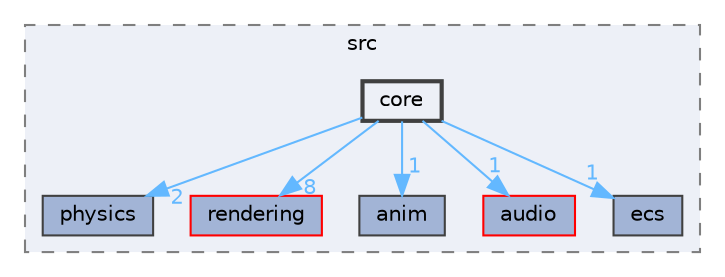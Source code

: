 digraph "engine/src/core"
{
 // LATEX_PDF_SIZE
  bgcolor="transparent";
  edge [fontname=Helvetica,fontsize=10,labelfontname=Helvetica,labelfontsize=10];
  node [fontname=Helvetica,fontsize=10,shape=box,height=0.2,width=0.4];
  compound=true
  subgraph clusterdir_3d9126aa00c041bc0b8f859d1965a0f4 {
    graph [ bgcolor="#edf0f7", pencolor="grey50", label="src", fontname=Helvetica,fontsize=10 style="filled,dashed", URL="dir_3d9126aa00c041bc0b8f859d1965a0f4.html",tooltip=""]
  dir_1196fceec8cdf035bd6eb95fe8dddeb4 [label="physics", fillcolor="#a2b4d6", color="grey25", style="filled", URL="dir_1196fceec8cdf035bd6eb95fe8dddeb4.html",tooltip=""];
  dir_c82fe33ead33fcc3829b24ace9891300 [label="rendering", fillcolor="#a2b4d6", color="red", style="filled", URL="dir_c82fe33ead33fcc3829b24ace9891300.html",tooltip=""];
  dir_2afa4a2c4df85670c270dbd0d609878e [label="anim", fillcolor="#a2b4d6", color="grey25", style="filled", URL="dir_2afa4a2c4df85670c270dbd0d609878e.html",tooltip=""];
  dir_631c8843ac195263795098473f2aa130 [label="audio", fillcolor="#a2b4d6", color="red", style="filled", URL="dir_631c8843ac195263795098473f2aa130.html",tooltip=""];
  dir_73cab53f03832bd35660497d6d17d469 [label="ecs", fillcolor="#a2b4d6", color="grey25", style="filled", URL="dir_73cab53f03832bd35660497d6d17d469.html",tooltip=""];
  dir_5e835386694ce392648cfcf102577fe3 [label="core", fillcolor="#edf0f7", color="grey25", style="filled,bold", URL="dir_5e835386694ce392648cfcf102577fe3.html",tooltip=""];
  }
  dir_5e835386694ce392648cfcf102577fe3->dir_1196fceec8cdf035bd6eb95fe8dddeb4 [headlabel="2", labeldistance=1.5 headhref="dir_000003_000015.html" href="dir_000003_000015.html" color="steelblue1" fontcolor="steelblue1"];
  dir_5e835386694ce392648cfcf102577fe3->dir_2afa4a2c4df85670c270dbd0d609878e [headlabel="1", labeldistance=1.5 headhref="dir_000003_000000.html" href="dir_000003_000000.html" color="steelblue1" fontcolor="steelblue1"];
  dir_5e835386694ce392648cfcf102577fe3->dir_631c8843ac195263795098473f2aa130 [headlabel="1", labeldistance=1.5 headhref="dir_000003_000001.html" href="dir_000003_000001.html" color="steelblue1" fontcolor="steelblue1"];
  dir_5e835386694ce392648cfcf102577fe3->dir_73cab53f03832bd35660497d6d17d469 [headlabel="1", labeldistance=1.5 headhref="dir_000003_000006.html" href="dir_000003_000006.html" color="steelblue1" fontcolor="steelblue1"];
  dir_5e835386694ce392648cfcf102577fe3->dir_c82fe33ead33fcc3829b24ace9891300 [headlabel="8", labeldistance=1.5 headhref="dir_000003_000017.html" href="dir_000003_000017.html" color="steelblue1" fontcolor="steelblue1"];
}
